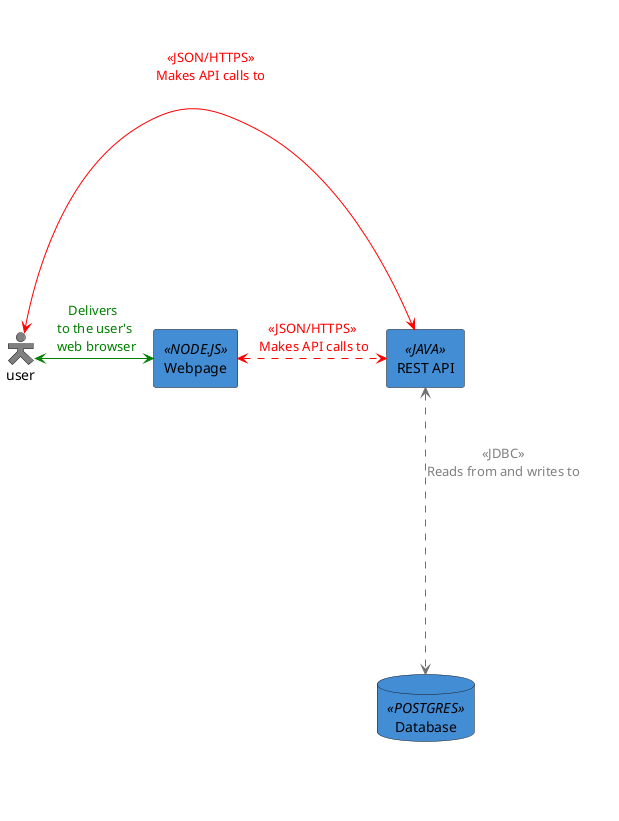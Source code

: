 @startuml
title Transport Management Application
skinparam actorStyle Hollow
skinparam backgroundcolor transparent
skinparam TitleFontColor White
skinparam ArrowColor reverse
skinparam NodeFontColor white
skinparam nodebordercolor white
actor user #grey
node "Developer Laptop" {
  node "Docker Container - Database Server" <<Docker>> as db {
    node "Database Server" <<Alpine>> {
      database "Database" <<POSTGRES>> as pg #438dd5
    }
  }
  node "Docker Container - REST API" <<Docker>> as rest {
    node "Application Server" <<Wildfly 21>> {
      rectangle "REST API" <<JAVA>> as restapi #438dd5
    }
  }
  node "Web Server" <<INTELLIJ>> {
    rectangle "Webpage" <<NODE.JS>> as nd #438dd5
  }
}



nd <.> restapi #red:<font color=red><<JSON/HTTPS>>\n <font color=red>Makes API calls to
restapi <.[#707070].> pg : <font color=grey><<JDBC>>\n<font color=grey>Reads from and writes to


user <-l-> restapi #red:<font color=red><<JSON/HTTPS>>\n<font color=red>Makes API calls to
nd <-l-> user #green: <font color=green>Delivers \n<font color=green>to the user's\n<font color=green> web browser
@enduml